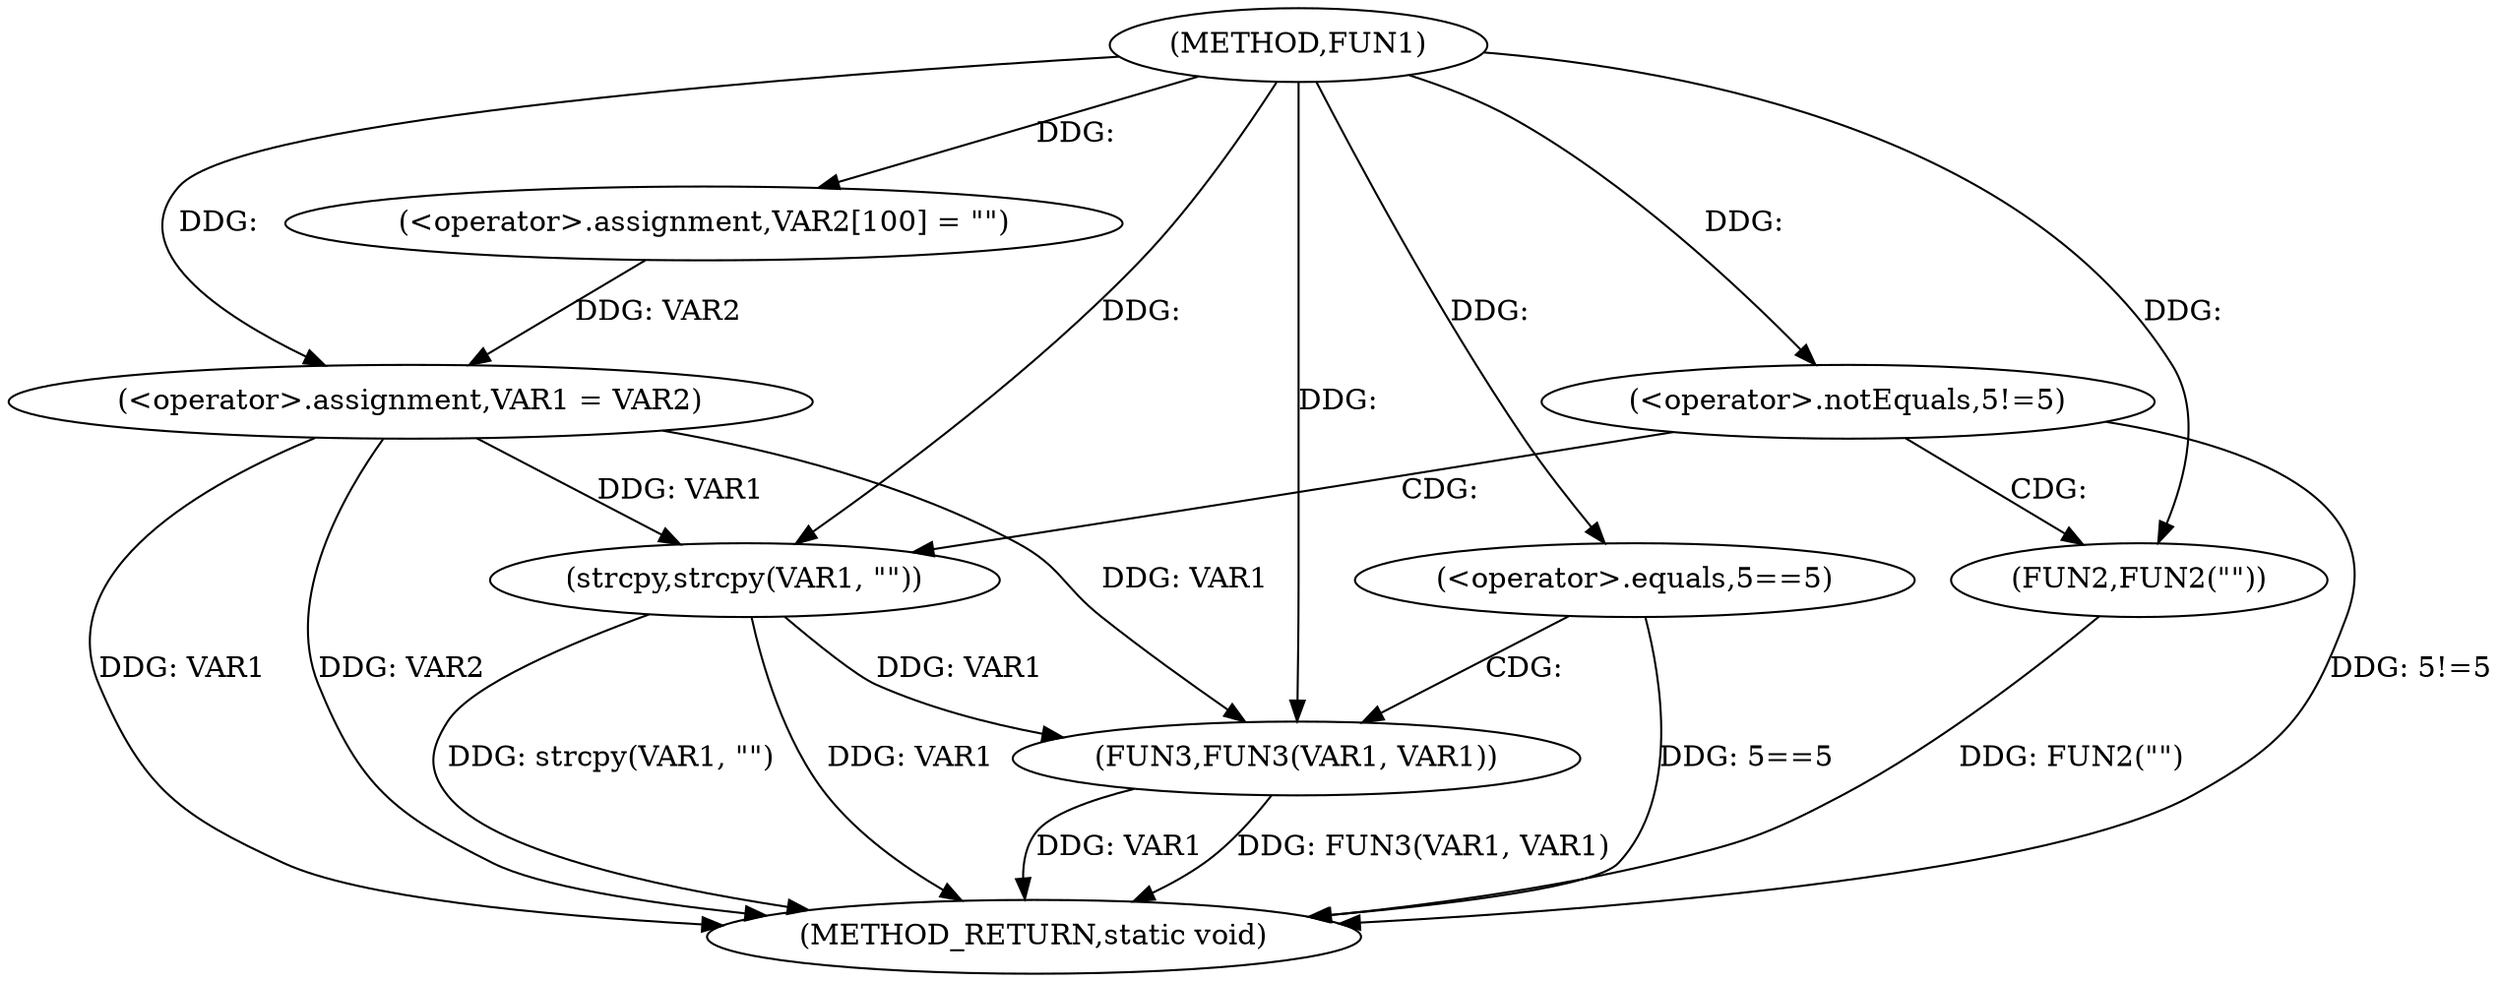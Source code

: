 digraph FUN1 {  
"1000100" [label = "(METHOD,FUN1)" ]
"1000130" [label = "(METHOD_RETURN,static void)" ]
"1000104" [label = "(<operator>.assignment,VAR2[100] = \"\")" ]
"1000107" [label = "(<operator>.assignment,VAR1 = VAR2)" ]
"1000111" [label = "(<operator>.notEquals,5!=5)" ]
"1000115" [label = "(FUN2,FUN2(\"\"))" ]
"1000119" [label = "(strcpy,strcpy(VAR1, \"\"))" ]
"1000123" [label = "(<operator>.equals,5==5)" ]
"1000127" [label = "(FUN3,FUN3(VAR1, VAR1))" ]
  "1000107" -> "1000130"  [ label = "DDG: VAR1"] 
  "1000123" -> "1000130"  [ label = "DDG: 5==5"] 
  "1000127" -> "1000130"  [ label = "DDG: VAR1"] 
  "1000115" -> "1000130"  [ label = "DDG: FUN2(\"\")"] 
  "1000127" -> "1000130"  [ label = "DDG: FUN3(VAR1, VAR1)"] 
  "1000119" -> "1000130"  [ label = "DDG: VAR1"] 
  "1000119" -> "1000130"  [ label = "DDG: strcpy(VAR1, \"\")"] 
  "1000111" -> "1000130"  [ label = "DDG: 5!=5"] 
  "1000107" -> "1000130"  [ label = "DDG: VAR2"] 
  "1000100" -> "1000104"  [ label = "DDG: "] 
  "1000104" -> "1000107"  [ label = "DDG: VAR2"] 
  "1000100" -> "1000107"  [ label = "DDG: "] 
  "1000100" -> "1000111"  [ label = "DDG: "] 
  "1000100" -> "1000115"  [ label = "DDG: "] 
  "1000107" -> "1000119"  [ label = "DDG: VAR1"] 
  "1000100" -> "1000119"  [ label = "DDG: "] 
  "1000100" -> "1000123"  [ label = "DDG: "] 
  "1000107" -> "1000127"  [ label = "DDG: VAR1"] 
  "1000119" -> "1000127"  [ label = "DDG: VAR1"] 
  "1000100" -> "1000127"  [ label = "DDG: "] 
  "1000111" -> "1000115"  [ label = "CDG: "] 
  "1000111" -> "1000119"  [ label = "CDG: "] 
  "1000123" -> "1000127"  [ label = "CDG: "] 
}
